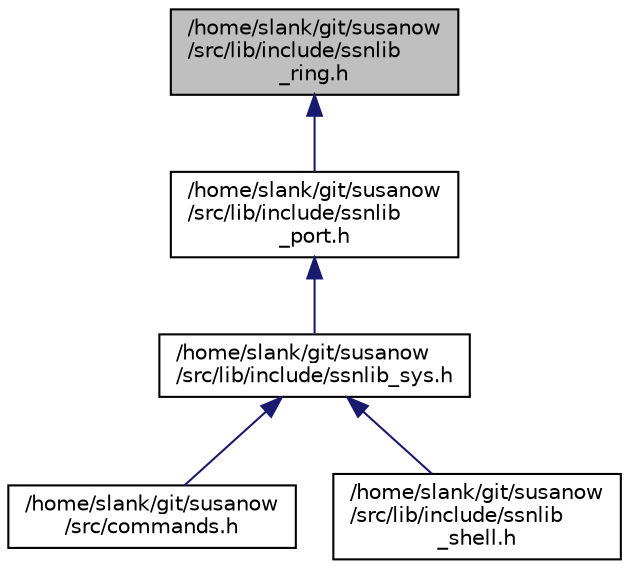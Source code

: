digraph "/home/slank/git/susanow/src/lib/include/ssnlib_ring.h"
{
  edge [fontname="Helvetica",fontsize="10",labelfontname="Helvetica",labelfontsize="10"];
  node [fontname="Helvetica",fontsize="10",shape=record];
  Node1 [label="/home/slank/git/susanow\l/src/lib/include/ssnlib\l_ring.h",height=0.2,width=0.4,color="black", fillcolor="grey75", style="filled", fontcolor="black"];
  Node1 -> Node2 [dir="back",color="midnightblue",fontsize="10",style="solid",fontname="Helvetica"];
  Node2 [label="/home/slank/git/susanow\l/src/lib/include/ssnlib\l_port.h",height=0.2,width=0.4,color="black", fillcolor="white", style="filled",URL="$ssnlib__port_8h.html",tooltip="port management library "];
  Node2 -> Node3 [dir="back",color="midnightblue",fontsize="10",style="solid",fontname="Helvetica"];
  Node3 [label="/home/slank/git/susanow\l/src/lib/include/ssnlib_sys.h",height=0.2,width=0.4,color="black", fillcolor="white", style="filled",URL="$ssnlib__sys_8h.html",tooltip="susanow lib top header "];
  Node3 -> Node4 [dir="back",color="midnightblue",fontsize="10",style="solid",fontname="Helvetica"];
  Node4 [label="/home/slank/git/susanow\l/src/commands.h",height=0.2,width=0.4,color="black", fillcolor="white", style="filled",URL="$commands_8h_source.html"];
  Node3 -> Node5 [dir="back",color="midnightblue",fontsize="10",style="solid",fontname="Helvetica"];
  Node5 [label="/home/slank/git/susanow\l/src/lib/include/ssnlib\l_shell.h",height=0.2,width=0.4,color="black", fillcolor="white", style="filled",URL="$ssnlib__shell_8h.html",tooltip="include shell implementation "];
}

